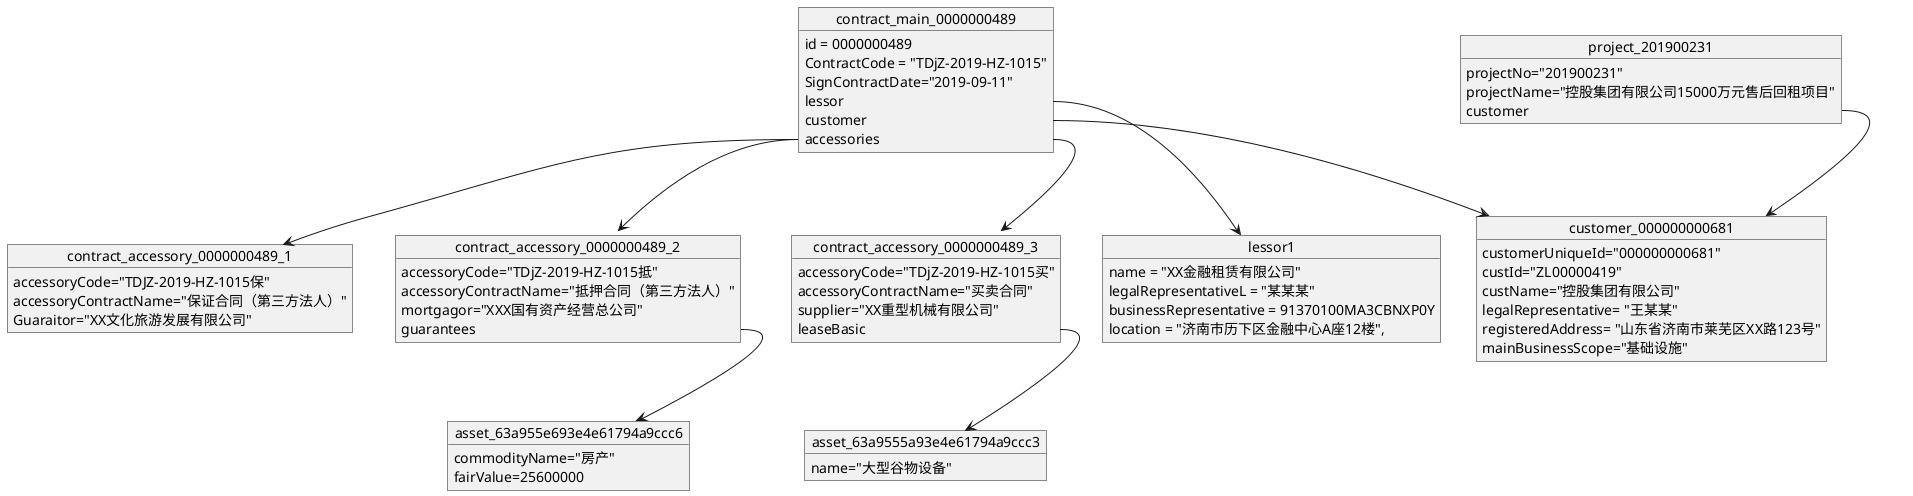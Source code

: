 @startuml case

object contract_main_0000000489{
    id = 0000000489
    ContractCode = "TDjZ-2019-HZ-1015"
    SignContractDate="2019-09-11"
    lessor
    customer
    accessories
}

object contract_accessory_0000000489_1{
    accessoryCode="TDJZ-2019-HZ-1015保"
    accessoryContractName="保证合同（第三方法人）"
    Guaraitor="XX文化旅游发展有限公司"
}

object contract_accessory_0000000489_2{
    accessoryCode="TDjZ-2019-HZ-1015抵"
    accessoryContractName="抵押合同（第三方法人）"
    mortgagor="XXX国有资产经营总公司"
    guarantees
}

object contract_accessory_0000000489_3{
    accessoryCode="TDjZ-2019-HZ-1015买"
    accessoryContractName="买卖合同"
    supplier="XX重型机械有限公司"
    leaseBasic
}

object asset_63a955e693e4e61794a9ccc6{
    commodityName="房产"
    fairValue=25600000
}

object asset_63a9555a93e4e61794a9ccc3{
    name="大型谷物设备"
}

object lessor1{
    name = "XX金融租赁有限公司"
    legalRepresentativeL = "某某某"
    businessRepresentative = 91370100MA3CBNXP0Y
    location = "济南市历下区金融中心A座12楼",
}

object customer_000000000681 {
    customerUniqueId="000000000681"
    custId="ZL00000419"
    custName="控股集团有限公司"
    legalRepresentative= "王某某"
    registeredAddress= "山东省济南市莱芜区XX路123号"
    mainBusinessScope="基础设施"

}


object project_201900231{
    projectNo="201900231"
    projectName="控股集团有限公司15000万元售后回租项目"
    customer
}

contract_main_0000000489::lessor-->lessor1
contract_main_0000000489::customer-->customer_000000000681
project_201900231::customer-->customer_000000000681
contract_main_0000000489::accessories-->contract_accessory_0000000489_1
contract_main_0000000489::accessories-->contract_accessory_0000000489_2
contract_main_0000000489::accessories-->contract_accessory_0000000489_3
contract_accessory_0000000489_2::guarantees-->asset_63a955e693e4e61794a9ccc6
contract_accessory_0000000489_3::leaseBasic-->asset_63a9555a93e4e61794a9ccc3
@end
